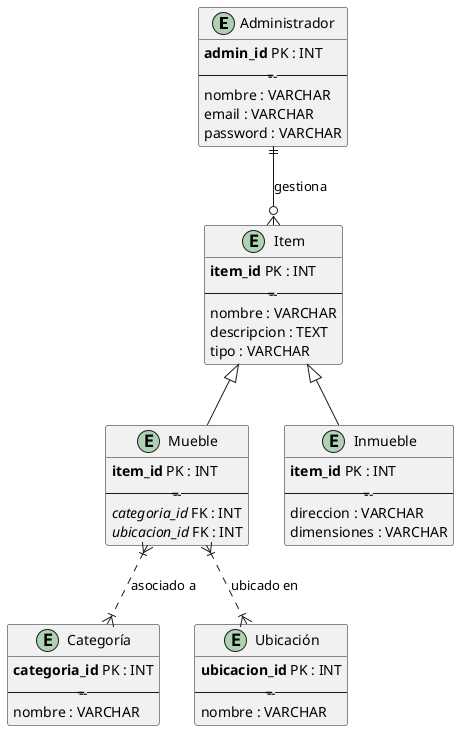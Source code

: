 @startuml ER_Diagram
!define primary_key(x) <b>x</b> PK
!define foreign_key(x) <i>x</i> FK

entity "Administrador" {
    primary_key(admin_id) : INT
    ----------
    nombre : VARCHAR
    email : VARCHAR
    password : VARCHAR
}

entity "Categoría" {
    primary_key(categoria_id) : INT
    ----------
    nombre : VARCHAR
}

entity "Ubicación" {
    primary_key(ubicacion_id) : INT
    ----------
    nombre : VARCHAR
}

entity "Item" {
    primary_key(item_id) : INT
    ----------
    nombre : VARCHAR
    descripcion : TEXT
    tipo : VARCHAR
}

entity "Mueble" {
    primary_key(item_id) : INT
    ----------
    foreign_key(categoria_id) : INT
    foreign_key(ubicacion_id) : INT
}

entity "Inmueble" {
    primary_key(item_id) : INT
    ----------
    direccion : VARCHAR
    dimensiones : VARCHAR
}

' Relaciones
Administrador ||--o{ Item : "gestiona"

Item <|-- Mueble
Item <|-- Inmueble

Mueble }|..|{ Categoría : "asociado a"
Mueble }|..|{ Ubicación : "ubicado en"

@enduml